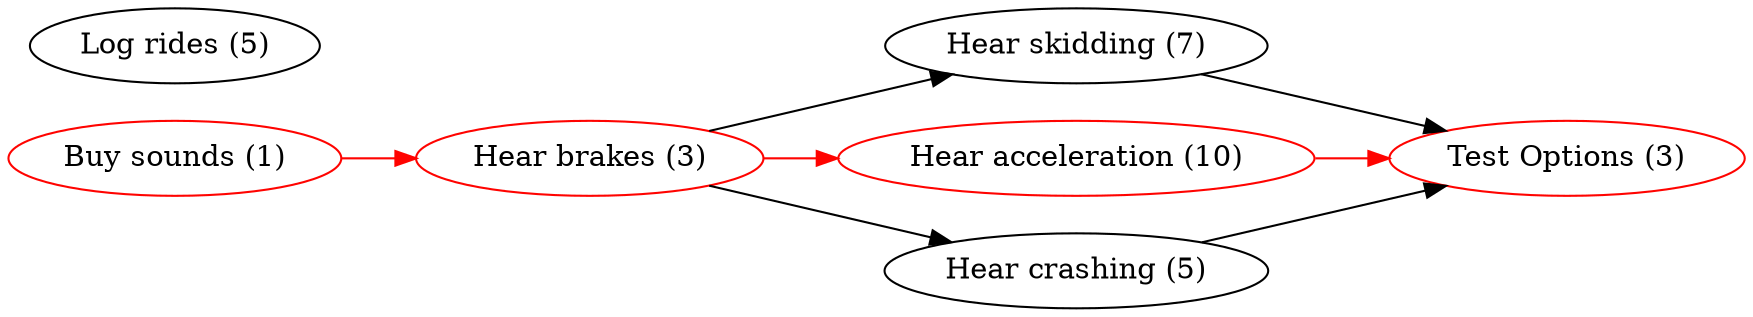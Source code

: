 digraph G {
  rankdir=LR;
  "Buy sounds (1)" -> "Hear brakes (3)" [color="0.002 0.999 0.999"];
  "Hear brakes (3)" -> "Hear skidding (7)";
  "Hear brakes (3)" -> "Hear acceleration (10)" [color="0.002 0.999 0.999"];
  "Hear brakes (3)" -> "Hear crashing (5)";
  "Hear skidding (7)" -> "Test Options (3)";
  "Hear acceleration (10)" -> "Test Options (3)" [color="0.002 0.999 0.999"];
  "Hear crashing (5)" -> "Test Options (3)";
  "Log rides (5)"; 
  "Buy sounds (1)" [color="0.002 0.999 0.999"];
  "Hear brakes (3)" [color="0.002 0.999 0.999"];
  "Hear acceleration (10)" [color="0.002 0.999 0.999"];
  "Test Options (3)" [color="0.002 0.999 0.999"];
}